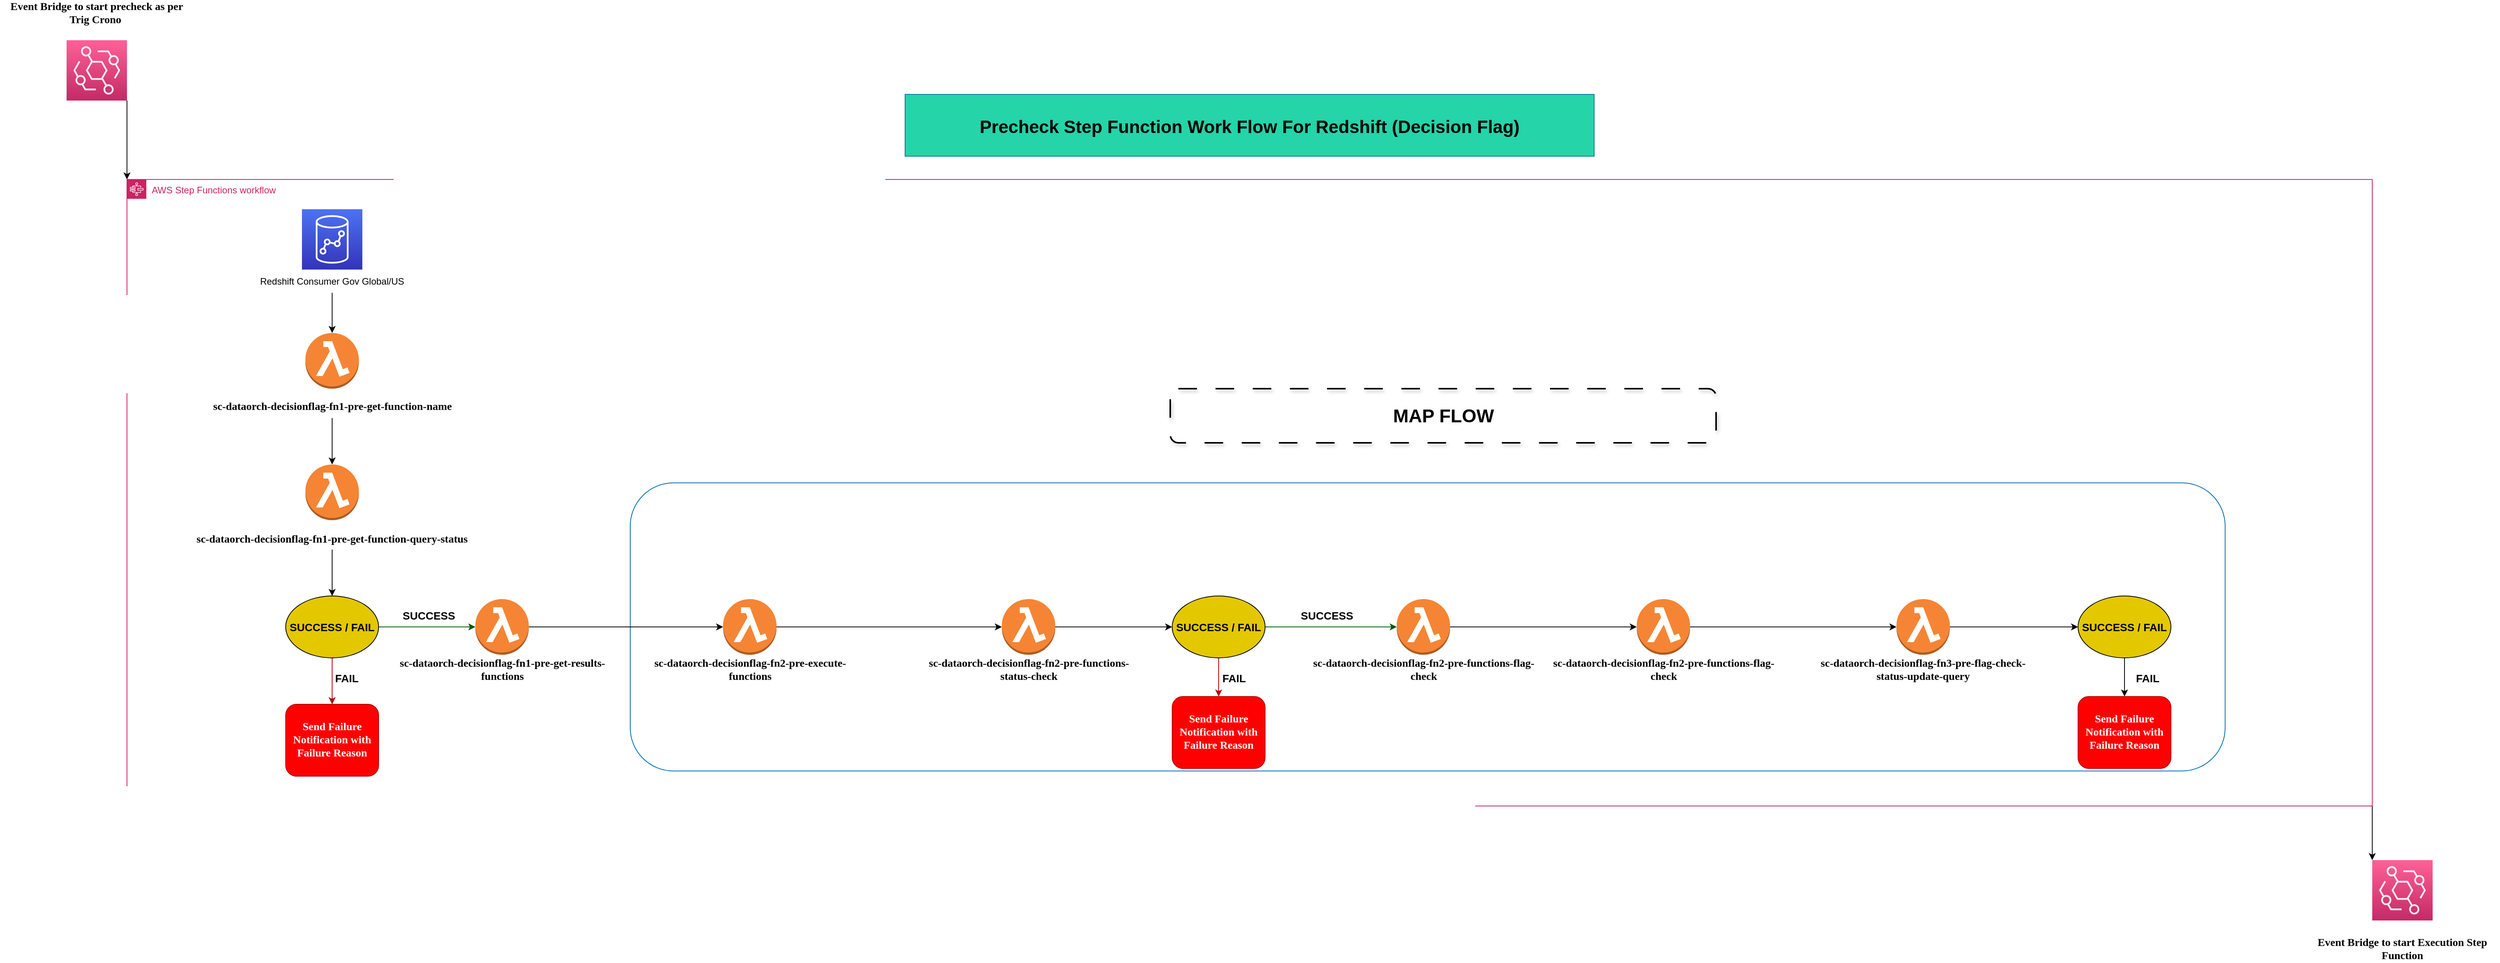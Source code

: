 <mxfile version="20.8.15" type="github">
  <diagram name="Page-1" id="5lp_e6UEVkbKhjoR41Cm">
    <mxGraphModel dx="1432" dy="1467" grid="1" gridSize="10" guides="1" tooltips="1" connect="1" arrows="1" fold="1" page="1" pageScale="1" pageWidth="827" pageHeight="1169" math="0" shadow="0">
      <root>
        <mxCell id="0" />
        <mxCell id="1" parent="0" />
        <mxCell id="_PAgTlhUZ0fEvrbNNXJB-1" value="AWS Step Functions workflow" style="points=[[0,0],[0.25,0],[0.5,0],[0.75,0],[1,0],[1,0.25],[1,0.5],[1,0.75],[1,1],[0.75,1],[0.5,1],[0.25,1],[0,1],[0,0.75],[0,0.5],[0,0.25]];outlineConnect=0;gradientColor=none;html=1;whiteSpace=wrap;fontSize=12;fontStyle=0;container=1;pointerEvents=0;collapsible=0;recursiveResize=0;shape=mxgraph.aws4.group;grIcon=mxgraph.aws4.group_aws_step_functions_workflow;strokeColor=#CD2264;fillColor=none;verticalAlign=top;align=left;spacingLeft=30;fontColor=#CD2264;dashed=0;" vertex="1" parent="1">
          <mxGeometry x="90" y="100" width="2900" height="810" as="geometry" />
        </mxCell>
        <mxCell id="_PAgTlhUZ0fEvrbNNXJB-58" value="" style="rounded=1;whiteSpace=wrap;html=1;strokeColor=#006EAF;fontSize=14;fillColor=none;fontColor=#ffffff;" vertex="1" parent="_PAgTlhUZ0fEvrbNNXJB-1">
          <mxGeometry x="650" y="392.25" width="2060" height="372.5" as="geometry" />
        </mxCell>
        <mxCell id="_PAgTlhUZ0fEvrbNNXJB-2" value="" style="outlineConnect=0;dashed=0;verticalLabelPosition=bottom;verticalAlign=top;align=center;html=1;shape=mxgraph.aws3.lambda_function;fillColor=#F58534;gradientColor=none;" vertex="1" parent="_PAgTlhUZ0fEvrbNNXJB-1">
          <mxGeometry x="230.5" y="198.5" width="69" height="72" as="geometry" />
        </mxCell>
        <mxCell id="_PAgTlhUZ0fEvrbNNXJB-4" value="" style="sketch=0;points=[[0,0,0],[0.25,0,0],[0.5,0,0],[0.75,0,0],[1,0,0],[0,1,0],[0.25,1,0],[0.5,1,0],[0.75,1,0],[1,1,0],[0,0.25,0],[0,0.5,0],[0,0.75,0],[1,0.25,0],[1,0.5,0],[1,0.75,0]];outlineConnect=0;fontColor=#232F3E;gradientColor=#4D72F3;gradientDirection=north;fillColor=#3334B9;strokeColor=#ffffff;dashed=0;verticalLabelPosition=bottom;verticalAlign=top;align=center;html=1;fontSize=12;fontStyle=0;aspect=fixed;shape=mxgraph.aws4.resourceIcon;resIcon=mxgraph.aws4.redshift;" vertex="1" parent="_PAgTlhUZ0fEvrbNNXJB-1">
          <mxGeometry x="226" y="38.5" width="78" height="78" as="geometry" />
        </mxCell>
        <mxCell id="_PAgTlhUZ0fEvrbNNXJB-7" value="" style="edgeStyle=orthogonalEdgeStyle;rounded=0;orthogonalLoop=1;jettySize=auto;html=1;" edge="1" parent="_PAgTlhUZ0fEvrbNNXJB-1" source="_PAgTlhUZ0fEvrbNNXJB-6" target="_PAgTlhUZ0fEvrbNNXJB-2">
          <mxGeometry relative="1" as="geometry" />
        </mxCell>
        <mxCell id="_PAgTlhUZ0fEvrbNNXJB-6" value="Redshift Consumer Gov Global/US" style="text;strokeColor=none;align=center;fillColor=none;html=1;verticalAlign=middle;whiteSpace=wrap;rounded=0;" vertex="1" parent="_PAgTlhUZ0fEvrbNNXJB-1">
          <mxGeometry x="160" y="116.5" width="210" height="30" as="geometry" />
        </mxCell>
        <mxCell id="_PAgTlhUZ0fEvrbNNXJB-10" value="" style="edgeStyle=orthogonalEdgeStyle;rounded=0;orthogonalLoop=1;jettySize=auto;html=1;" edge="1" parent="_PAgTlhUZ0fEvrbNNXJB-1" source="_PAgTlhUZ0fEvrbNNXJB-8" target="_PAgTlhUZ0fEvrbNNXJB-9">
          <mxGeometry relative="1" as="geometry" />
        </mxCell>
        <mxCell id="_PAgTlhUZ0fEvrbNNXJB-8" value="&lt;p style=&quot;margin: 0in; font-size: 14px;&quot;&gt;sc-dataorch-decisionflag-fn1-pre-get-function-name&lt;/p&gt;" style="text;strokeColor=none;align=center;fillColor=none;html=1;verticalAlign=middle;rounded=0;fontSize=14;fontStyle=1;fontFamily=Verdana;" vertex="1" parent="_PAgTlhUZ0fEvrbNNXJB-1">
          <mxGeometry x="120" y="278.5" width="290" height="30" as="geometry" />
        </mxCell>
        <mxCell id="_PAgTlhUZ0fEvrbNNXJB-9" value="" style="outlineConnect=0;dashed=0;verticalLabelPosition=bottom;verticalAlign=top;align=center;html=1;shape=mxgraph.aws3.lambda_function;fillColor=#F58534;gradientColor=none;" vertex="1" parent="_PAgTlhUZ0fEvrbNNXJB-1">
          <mxGeometry x="230.5" y="368.5" width="69" height="72" as="geometry" />
        </mxCell>
        <mxCell id="_PAgTlhUZ0fEvrbNNXJB-13" value="" style="edgeStyle=orthogonalEdgeStyle;rounded=0;orthogonalLoop=1;jettySize=auto;html=1;fontSize=14;" edge="1" parent="_PAgTlhUZ0fEvrbNNXJB-1" source="_PAgTlhUZ0fEvrbNNXJB-11" target="_PAgTlhUZ0fEvrbNNXJB-12">
          <mxGeometry relative="1" as="geometry" />
        </mxCell>
        <mxCell id="_PAgTlhUZ0fEvrbNNXJB-11" value="sc-dataorch-decisionflag-fn1-pre-get-function-query-status" style="text;strokeColor=none;align=center;fillColor=none;verticalAlign=middle;rounded=0;fontSize=14;fontFamily=Verdana;fontStyle=1;" vertex="1" parent="_PAgTlhUZ0fEvrbNNXJB-1">
          <mxGeometry x="120" y="448.5" width="290" height="30" as="geometry" />
        </mxCell>
        <mxCell id="_PAgTlhUZ0fEvrbNNXJB-15" value="" style="edgeStyle=orthogonalEdgeStyle;rounded=0;orthogonalLoop=1;jettySize=auto;html=1;fontSize=14;fillColor=#008a00;strokeColor=#005700;" edge="1" parent="_PAgTlhUZ0fEvrbNNXJB-1" source="_PAgTlhUZ0fEvrbNNXJB-12" target="_PAgTlhUZ0fEvrbNNXJB-14">
          <mxGeometry relative="1" as="geometry" />
        </mxCell>
        <mxCell id="_PAgTlhUZ0fEvrbNNXJB-17" value="" style="edgeStyle=orthogonalEdgeStyle;rounded=0;orthogonalLoop=1;jettySize=auto;html=1;fontSize=14;fillColor=#e51400;strokeColor=#B20000;" edge="1" parent="_PAgTlhUZ0fEvrbNNXJB-1" source="_PAgTlhUZ0fEvrbNNXJB-12" target="_PAgTlhUZ0fEvrbNNXJB-16">
          <mxGeometry relative="1" as="geometry" />
        </mxCell>
        <mxCell id="_PAgTlhUZ0fEvrbNNXJB-12" value="&lt;b&gt;&lt;font style=&quot;font-size: 14px;&quot;&gt;SUCCESS / FAIL&lt;/font&gt;&lt;/b&gt;" style="ellipse;whiteSpace=wrap;html=1;fillColor=#E3C800;strokeColor=default;gradientColor=none;" vertex="1" parent="_PAgTlhUZ0fEvrbNNXJB-1">
          <mxGeometry x="205" y="538.5" width="120" height="80" as="geometry" />
        </mxCell>
        <mxCell id="_PAgTlhUZ0fEvrbNNXJB-14" value="" style="outlineConnect=0;dashed=0;verticalLabelPosition=bottom;verticalAlign=top;align=center;html=1;shape=mxgraph.aws3.lambda_function;fillColor=#F58534;gradientColor=none;" vertex="1" parent="_PAgTlhUZ0fEvrbNNXJB-1">
          <mxGeometry x="450" y="542.5" width="69" height="72" as="geometry" />
        </mxCell>
        <mxCell id="_PAgTlhUZ0fEvrbNNXJB-16" value="Send Failure Notification with Failure Reason" style="rounded=1;whiteSpace=wrap;html=1;labelBackgroundColor=none;labelBorderColor=none;fontFamily=Verdana;fontSize=14;fillColor=#ff0000;fontColor=#ffffff;strokeColor=#B20000;gradientColor=none;fontStyle=1" vertex="1" parent="_PAgTlhUZ0fEvrbNNXJB-1">
          <mxGeometry x="205" y="678.5" width="120" height="93" as="geometry" />
        </mxCell>
        <mxCell id="_PAgTlhUZ0fEvrbNNXJB-18" value="&lt;p style=&quot;line-height: 100%; font-size: 14px;&quot;&gt;FAIL&lt;/p&gt;" style="text;strokeColor=none;align=center;fillColor=none;html=1;verticalAlign=middle;whiteSpace=wrap;rounded=0;fontSize=14;rotation=0;horizontal=1;fontStyle=1" vertex="1" parent="_PAgTlhUZ0fEvrbNNXJB-1">
          <mxGeometry x="264" y="628.5" width="40" height="30" as="geometry" />
        </mxCell>
        <mxCell id="_PAgTlhUZ0fEvrbNNXJB-19" value="SUCCESS" style="text;strokeColor=none;align=center;fillColor=none;html=1;verticalAlign=middle;whiteSpace=wrap;rounded=0;fontSize=14;strokeWidth=1;shadow=0;glass=0;fontStyle=1" vertex="1" parent="_PAgTlhUZ0fEvrbNNXJB-1">
          <mxGeometry x="360" y="548.5" width="60" height="30" as="geometry" />
        </mxCell>
        <mxCell id="_PAgTlhUZ0fEvrbNNXJB-20" value="sc-dataorch-decisionflag-fn1-pre-get-results-functions" style="text;strokeColor=none;align=center;fillColor=none;verticalAlign=middle;rounded=0;fontSize=14;fontFamily=Verdana;fontStyle=1;whiteSpace=wrap;" vertex="1" parent="_PAgTlhUZ0fEvrbNNXJB-1">
          <mxGeometry x="334.5" y="618.5" width="300" height="30" as="geometry" />
        </mxCell>
        <mxCell id="_PAgTlhUZ0fEvrbNNXJB-25" value="" style="edgeStyle=orthogonalEdgeStyle;rounded=0;orthogonalLoop=1;jettySize=auto;html=1;fontSize=14;" edge="1" parent="_PAgTlhUZ0fEvrbNNXJB-1" source="_PAgTlhUZ0fEvrbNNXJB-21" target="_PAgTlhUZ0fEvrbNNXJB-24">
          <mxGeometry relative="1" as="geometry" />
        </mxCell>
        <mxCell id="_PAgTlhUZ0fEvrbNNXJB-21" value="" style="outlineConnect=0;dashed=0;verticalLabelPosition=bottom;verticalAlign=top;align=center;html=1;shape=mxgraph.aws3.lambda_function;fillColor=#F58534;gradientColor=none;" vertex="1" parent="_PAgTlhUZ0fEvrbNNXJB-1">
          <mxGeometry x="770" y="542.5" width="69" height="72" as="geometry" />
        </mxCell>
        <mxCell id="_PAgTlhUZ0fEvrbNNXJB-22" value="sc-dataorch-decisionflag-fn2-pre-execute-functions" style="text;strokeColor=none;align=center;fillColor=none;verticalAlign=middle;rounded=0;fontSize=14;fontFamily=Verdana;whiteSpace=wrap;fontStyle=1" vertex="1" parent="_PAgTlhUZ0fEvrbNNXJB-1">
          <mxGeometry x="654.5" y="618.5" width="300" height="30" as="geometry" />
        </mxCell>
        <mxCell id="_PAgTlhUZ0fEvrbNNXJB-23" value="" style="endArrow=classic;html=1;rounded=0;fontSize=14;exitX=1;exitY=0.5;exitDx=0;exitDy=0;exitPerimeter=0;" edge="1" parent="_PAgTlhUZ0fEvrbNNXJB-1" source="_PAgTlhUZ0fEvrbNNXJB-14" target="_PAgTlhUZ0fEvrbNNXJB-21">
          <mxGeometry width="50" height="50" relative="1" as="geometry">
            <mxPoint x="580" y="658.5" as="sourcePoint" />
            <mxPoint x="630" y="608.5" as="targetPoint" />
          </mxGeometry>
        </mxCell>
        <mxCell id="_PAgTlhUZ0fEvrbNNXJB-28" style="edgeStyle=orthogonalEdgeStyle;rounded=0;orthogonalLoop=1;jettySize=auto;html=1;entryX=0;entryY=0.5;entryDx=0;entryDy=0;fontSize=14;" edge="1" parent="_PAgTlhUZ0fEvrbNNXJB-1" source="_PAgTlhUZ0fEvrbNNXJB-24" target="_PAgTlhUZ0fEvrbNNXJB-27">
          <mxGeometry relative="1" as="geometry" />
        </mxCell>
        <mxCell id="_PAgTlhUZ0fEvrbNNXJB-24" value="" style="outlineConnect=0;dashed=0;verticalLabelPosition=bottom;verticalAlign=top;align=center;html=1;shape=mxgraph.aws3.lambda_function;fillColor=#F58534;gradientColor=none;" vertex="1" parent="_PAgTlhUZ0fEvrbNNXJB-1">
          <mxGeometry x="1130" y="542.5" width="69" height="72" as="geometry" />
        </mxCell>
        <mxCell id="_PAgTlhUZ0fEvrbNNXJB-26" value="sc-dataorch-decisionflag-fn2-pre-functions-status-check" style="text;strokeColor=none;align=center;fillColor=none;verticalAlign=middle;whiteSpace=wrap;rounded=0;fontSize=14;fontFamily=Verdana;fontStyle=1" vertex="1" parent="_PAgTlhUZ0fEvrbNNXJB-1">
          <mxGeometry x="1014.5" y="618.5" width="300" height="30" as="geometry" />
        </mxCell>
        <mxCell id="_PAgTlhUZ0fEvrbNNXJB-33" style="edgeStyle=orthogonalEdgeStyle;rounded=0;orthogonalLoop=1;jettySize=auto;html=1;entryX=0;entryY=0.5;entryDx=0;entryDy=0;entryPerimeter=0;fontSize=14;fillColor=#008a00;strokeColor=#005700;exitX=1;exitY=0.5;exitDx=0;exitDy=0;" edge="1" parent="_PAgTlhUZ0fEvrbNNXJB-1" source="_PAgTlhUZ0fEvrbNNXJB-27" target="_PAgTlhUZ0fEvrbNNXJB-32">
          <mxGeometry relative="1" as="geometry">
            <mxPoint x="1510" y="578.5" as="sourcePoint" />
          </mxGeometry>
        </mxCell>
        <mxCell id="_PAgTlhUZ0fEvrbNNXJB-35" style="edgeStyle=orthogonalEdgeStyle;rounded=0;orthogonalLoop=1;jettySize=auto;html=1;entryX=0.5;entryY=0;entryDx=0;entryDy=0;fontSize=14;fillColor=#e51400;strokeColor=#B20000;" edge="1" parent="_PAgTlhUZ0fEvrbNNXJB-1" source="_PAgTlhUZ0fEvrbNNXJB-27" target="_PAgTlhUZ0fEvrbNNXJB-34">
          <mxGeometry relative="1" as="geometry" />
        </mxCell>
        <mxCell id="_PAgTlhUZ0fEvrbNNXJB-27" value="&lt;b&gt;&lt;font style=&quot;font-size: 14px;&quot;&gt;SUCCESS / FAIL&lt;/font&gt;&lt;/b&gt;" style="ellipse;whiteSpace=wrap;html=1;fillColor=#E3C800;strokeColor=default;gradientColor=none;" vertex="1" parent="_PAgTlhUZ0fEvrbNNXJB-1">
          <mxGeometry x="1350" y="538.5" width="120" height="80" as="geometry" />
        </mxCell>
        <mxCell id="_PAgTlhUZ0fEvrbNNXJB-42" style="edgeStyle=orthogonalEdgeStyle;rounded=0;orthogonalLoop=1;jettySize=auto;html=1;entryX=0;entryY=0.5;entryDx=0;entryDy=0;entryPerimeter=0;fontSize=14;" edge="1" parent="_PAgTlhUZ0fEvrbNNXJB-1" source="_PAgTlhUZ0fEvrbNNXJB-32" target="_PAgTlhUZ0fEvrbNNXJB-41">
          <mxGeometry relative="1" as="geometry" />
        </mxCell>
        <mxCell id="_PAgTlhUZ0fEvrbNNXJB-32" value="" style="outlineConnect=0;dashed=0;verticalLabelPosition=bottom;verticalAlign=top;align=center;html=1;shape=mxgraph.aws3.lambda_function;fillColor=#F58534;gradientColor=none;" vertex="1" parent="_PAgTlhUZ0fEvrbNNXJB-1">
          <mxGeometry x="1640" y="542.5" width="69" height="72" as="geometry" />
        </mxCell>
        <mxCell id="_PAgTlhUZ0fEvrbNNXJB-34" value="Send Failure Notification with Failure Reason" style="rounded=1;whiteSpace=wrap;html=1;labelBackgroundColor=none;labelBorderColor=none;fontFamily=Verdana;fontSize=14;fillColor=#ff0000;fontColor=#ffffff;strokeColor=#B20000;gradientColor=none;fontStyle=1" vertex="1" parent="_PAgTlhUZ0fEvrbNNXJB-1">
          <mxGeometry x="1350" y="668.5" width="120" height="93" as="geometry" />
        </mxCell>
        <mxCell id="_PAgTlhUZ0fEvrbNNXJB-36" value="&lt;p style=&quot;line-height: 100%; font-size: 14px;&quot;&gt;FAIL&lt;/p&gt;" style="text;strokeColor=none;align=center;fillColor=none;html=1;verticalAlign=middle;whiteSpace=wrap;rounded=0;fontSize=14;rotation=0;horizontal=1;fontStyle=1" vertex="1" parent="_PAgTlhUZ0fEvrbNNXJB-1">
          <mxGeometry x="1410" y="628.5" width="40" height="30" as="geometry" />
        </mxCell>
        <mxCell id="_PAgTlhUZ0fEvrbNNXJB-37" value="SUCCESS" style="text;strokeColor=none;align=center;fillColor=none;html=1;verticalAlign=middle;whiteSpace=wrap;rounded=0;fontSize=14;strokeWidth=1;shadow=0;glass=0;fontStyle=1" vertex="1" parent="_PAgTlhUZ0fEvrbNNXJB-1">
          <mxGeometry x="1520" y="548.5" width="60" height="30" as="geometry" />
        </mxCell>
        <mxCell id="_PAgTlhUZ0fEvrbNNXJB-38" value="sc-dataorch-decisionflag-fn2-pre-functions-flag-check" style="text;strokeColor=none;align=center;fillColor=none;verticalAlign=middle;whiteSpace=wrap;rounded=0;fontSize=14;fontFamily=Verdana;fontStyle=1" vertex="1" parent="_PAgTlhUZ0fEvrbNNXJB-1">
          <mxGeometry x="1524.5" y="618.5" width="300" height="30" as="geometry" />
        </mxCell>
        <mxCell id="_PAgTlhUZ0fEvrbNNXJB-46" style="edgeStyle=orthogonalEdgeStyle;rounded=0;orthogonalLoop=1;jettySize=auto;html=1;entryX=0;entryY=0.5;entryDx=0;entryDy=0;entryPerimeter=0;fontSize=14;" edge="1" parent="_PAgTlhUZ0fEvrbNNXJB-1" source="_PAgTlhUZ0fEvrbNNXJB-41" target="_PAgTlhUZ0fEvrbNNXJB-44">
          <mxGeometry relative="1" as="geometry" />
        </mxCell>
        <mxCell id="_PAgTlhUZ0fEvrbNNXJB-41" value="" style="outlineConnect=0;dashed=0;verticalLabelPosition=bottom;verticalAlign=top;align=center;html=1;shape=mxgraph.aws3.lambda_function;fillColor=#F58534;gradientColor=none;" vertex="1" parent="_PAgTlhUZ0fEvrbNNXJB-1">
          <mxGeometry x="1950" y="542.5" width="69" height="72" as="geometry" />
        </mxCell>
        <mxCell id="_PAgTlhUZ0fEvrbNNXJB-43" value="sc-dataorch-decisionflag-fn2-pre-functions-flag-check" style="text;strokeColor=none;align=center;fillColor=none;verticalAlign=middle;whiteSpace=wrap;rounded=0;fontSize=14;fontFamily=Verdana;fontStyle=1" vertex="1" parent="_PAgTlhUZ0fEvrbNNXJB-1">
          <mxGeometry x="1834.5" y="618.5" width="300" height="30" as="geometry" />
        </mxCell>
        <mxCell id="_PAgTlhUZ0fEvrbNNXJB-53" style="edgeStyle=orthogonalEdgeStyle;rounded=0;orthogonalLoop=1;jettySize=auto;html=1;entryX=0;entryY=0.5;entryDx=0;entryDy=0;fontSize=14;" edge="1" parent="_PAgTlhUZ0fEvrbNNXJB-1" source="_PAgTlhUZ0fEvrbNNXJB-44" target="_PAgTlhUZ0fEvrbNNXJB-51">
          <mxGeometry relative="1" as="geometry" />
        </mxCell>
        <mxCell id="_PAgTlhUZ0fEvrbNNXJB-44" value="" style="outlineConnect=0;dashed=0;verticalLabelPosition=bottom;verticalAlign=top;align=center;html=1;shape=mxgraph.aws3.lambda_function;fillColor=#F58534;gradientColor=none;" vertex="1" parent="_PAgTlhUZ0fEvrbNNXJB-1">
          <mxGeometry x="2285.5" y="542.5" width="69" height="72" as="geometry" />
        </mxCell>
        <mxCell id="_PAgTlhUZ0fEvrbNNXJB-47" value="sc-dataorch-decisionflag-fn3-pre-flag-check-status-update-query" style="text;strokeColor=none;align=center;fillColor=none;verticalAlign=middle;whiteSpace=wrap;rounded=0;fontSize=14;fontStyle=1;fontFamily=Verdana;" vertex="1" parent="_PAgTlhUZ0fEvrbNNXJB-1">
          <mxGeometry x="2170" y="618.5" width="300" height="30" as="geometry" />
        </mxCell>
        <mxCell id="_PAgTlhUZ0fEvrbNNXJB-57" style="edgeStyle=orthogonalEdgeStyle;rounded=0;orthogonalLoop=1;jettySize=auto;html=1;entryX=0.5;entryY=0;entryDx=0;entryDy=0;fontSize=14;" edge="1" parent="_PAgTlhUZ0fEvrbNNXJB-1" source="_PAgTlhUZ0fEvrbNNXJB-51" target="_PAgTlhUZ0fEvrbNNXJB-54">
          <mxGeometry relative="1" as="geometry" />
        </mxCell>
        <mxCell id="_PAgTlhUZ0fEvrbNNXJB-51" value="&lt;b&gt;&lt;font style=&quot;font-size: 14px;&quot;&gt;SUCCESS / FAIL&lt;/font&gt;&lt;/b&gt;" style="ellipse;whiteSpace=wrap;html=1;fillColor=#E3C800;strokeColor=default;gradientColor=none;" vertex="1" parent="_PAgTlhUZ0fEvrbNNXJB-1">
          <mxGeometry x="2520" y="538.5" width="120" height="80" as="geometry" />
        </mxCell>
        <mxCell id="_PAgTlhUZ0fEvrbNNXJB-54" value="Send Failure Notification with Failure Reason" style="rounded=1;whiteSpace=wrap;html=1;labelBackgroundColor=none;labelBorderColor=none;fontFamily=Verdana;fontSize=14;fillColor=#ff0000;fontColor=#ffffff;strokeColor=#B20000;gradientColor=none;fontStyle=1" vertex="1" parent="_PAgTlhUZ0fEvrbNNXJB-1">
          <mxGeometry x="2520" y="668.5" width="120" height="93" as="geometry" />
        </mxCell>
        <mxCell id="_PAgTlhUZ0fEvrbNNXJB-56" value="&lt;p style=&quot;line-height: 100%; font-size: 14px;&quot;&gt;FAIL&lt;/p&gt;" style="text;strokeColor=none;align=center;fillColor=none;html=1;verticalAlign=middle;whiteSpace=wrap;rounded=0;fontSize=14;rotation=0;horizontal=1;fontStyle=1" vertex="1" parent="_PAgTlhUZ0fEvrbNNXJB-1">
          <mxGeometry x="2590" y="628.5" width="40" height="30" as="geometry" />
        </mxCell>
        <mxCell id="_PAgTlhUZ0fEvrbNNXJB-59" value="&lt;b style=&quot;font-size: 24px;&quot;&gt;MAP FLOW&lt;/b&gt;" style="text;strokeColor=default;align=center;fillColor=none;html=1;verticalAlign=middle;whiteSpace=wrap;rounded=1;fontSize=24;dashed=1;dashPattern=12 12;shadow=1;glass=0;perimeterSpacing=23;strokeWidth=2;spacingTop=30;spacing=15;spacingBottom=30;" vertex="1" parent="_PAgTlhUZ0fEvrbNNXJB-1">
          <mxGeometry x="1347.5" y="270.5" width="705" height="70" as="geometry" />
        </mxCell>
        <mxCell id="_PAgTlhUZ0fEvrbNNXJB-61" value="&lt;h1 style=&quot;border-color: var(--border-color);&quot;&gt;&lt;span style=&quot;border-color: var(--border-color);&quot;&gt;&lt;font style=&quot;font-size: 23px;&quot;&gt;Precheck Step Function Work Flow For Redshift (Decision Flag)&lt;/font&gt;&lt;/span&gt;&lt;/h1&gt;" style="text;strokeColor=#10739e;align=center;fillColor=#25d4a9;html=1;verticalAlign=middle;whiteSpace=wrap;rounded=0;gradientColor=none;fontSize=14;fontStyle=1" vertex="1" parent="1">
          <mxGeometry x="1095" y="-10" width="890" height="80" as="geometry" />
        </mxCell>
        <mxCell id="_PAgTlhUZ0fEvrbNNXJB-64" style="edgeStyle=orthogonalEdgeStyle;rounded=0;orthogonalLoop=1;jettySize=auto;html=1;entryX=0;entryY=0;entryDx=0;entryDy=0;fontFamily=Verdana;fontSize=14;exitX=1;exitY=1;exitDx=0;exitDy=0;exitPerimeter=0;" edge="1" parent="1" source="_PAgTlhUZ0fEvrbNNXJB-62" target="_PAgTlhUZ0fEvrbNNXJB-1">
          <mxGeometry relative="1" as="geometry" />
        </mxCell>
        <mxCell id="_PAgTlhUZ0fEvrbNNXJB-62" value="" style="sketch=0;points=[[0,0,0],[0.25,0,0],[0.5,0,0],[0.75,0,0],[1,0,0],[0,1,0],[0.25,1,0],[0.5,1,0],[0.75,1,0],[1,1,0],[0,0.25,0],[0,0.5,0],[0,0.75,0],[1,0.25,0],[1,0.5,0],[1,0.75,0]];outlineConnect=0;fontColor=#232F3E;gradientColor=#FF4F8B;gradientDirection=north;fillColor=#BC1356;strokeColor=#ffffff;dashed=0;verticalLabelPosition=bottom;verticalAlign=top;align=center;html=1;fontSize=14;fontStyle=1;aspect=fixed;shape=mxgraph.aws4.resourceIcon;resIcon=mxgraph.aws4.eventbridge;rounded=0;shadow=0;glass=0;strokeWidth=1;fontFamily=Helvetica;opacity=90;" vertex="1" parent="1">
          <mxGeometry x="12" y="-80" width="78" height="78" as="geometry" />
        </mxCell>
        <mxCell id="_PAgTlhUZ0fEvrbNNXJB-63" value="Event Bridge to start precheck as per Trig Crono " style="text;strokeColor=none;align=center;fillColor=none;verticalAlign=middle;whiteSpace=wrap;rounded=0;fontSize=14;fontFamily=Verdana;fontColor=#000000;fontStyle=1" vertex="1" parent="1">
          <mxGeometry x="-74" y="-130" width="250" height="30" as="geometry" />
        </mxCell>
        <mxCell id="_PAgTlhUZ0fEvrbNNXJB-65" value="" style="sketch=0;points=[[0,0,0],[0.25,0,0],[0.5,0,0],[0.75,0,0],[1,0,0],[0,1,0],[0.25,1,0],[0.5,1,0],[0.75,1,0],[1,1,0],[0,0.25,0],[0,0.5,0],[0,0.75,0],[1,0.25,0],[1,0.5,0],[1,0.75,0]];outlineConnect=0;fontColor=#232F3E;gradientColor=#FF4F8B;gradientDirection=north;fillColor=#BC1356;strokeColor=#ffffff;dashed=0;verticalLabelPosition=bottom;verticalAlign=top;align=center;html=1;fontSize=14;fontStyle=1;aspect=fixed;shape=mxgraph.aws4.resourceIcon;resIcon=mxgraph.aws4.eventbridge;rounded=0;shadow=0;glass=0;strokeWidth=1;fontFamily=Helvetica;opacity=90;" vertex="1" parent="1">
          <mxGeometry x="2990" y="980" width="78" height="78" as="geometry" />
        </mxCell>
        <mxCell id="_PAgTlhUZ0fEvrbNNXJB-66" value="Event Bridge to start Execution Step Function" style="text;strokeColor=none;align=center;fillColor=none;verticalAlign=middle;whiteSpace=wrap;rounded=0;fontSize=14;fontFamily=Verdana;fontColor=#000000;fontStyle=1" vertex="1" parent="1">
          <mxGeometry x="2904" y="1080" width="250" height="30" as="geometry" />
        </mxCell>
        <mxCell id="_PAgTlhUZ0fEvrbNNXJB-69" value="" style="endArrow=classic;html=1;rounded=0;fontFamily=Verdana;fontSize=14;entryX=0;entryY=0;entryDx=0;entryDy=0;entryPerimeter=0;exitX=1;exitY=1;exitDx=0;exitDy=0;" edge="1" parent="1" source="_PAgTlhUZ0fEvrbNNXJB-1" target="_PAgTlhUZ0fEvrbNNXJB-65">
          <mxGeometry width="50" height="50" relative="1" as="geometry">
            <mxPoint x="3780" y="960" as="sourcePoint" />
            <mxPoint x="3830" y="910" as="targetPoint" />
          </mxGeometry>
        </mxCell>
      </root>
    </mxGraphModel>
  </diagram>
</mxfile>
